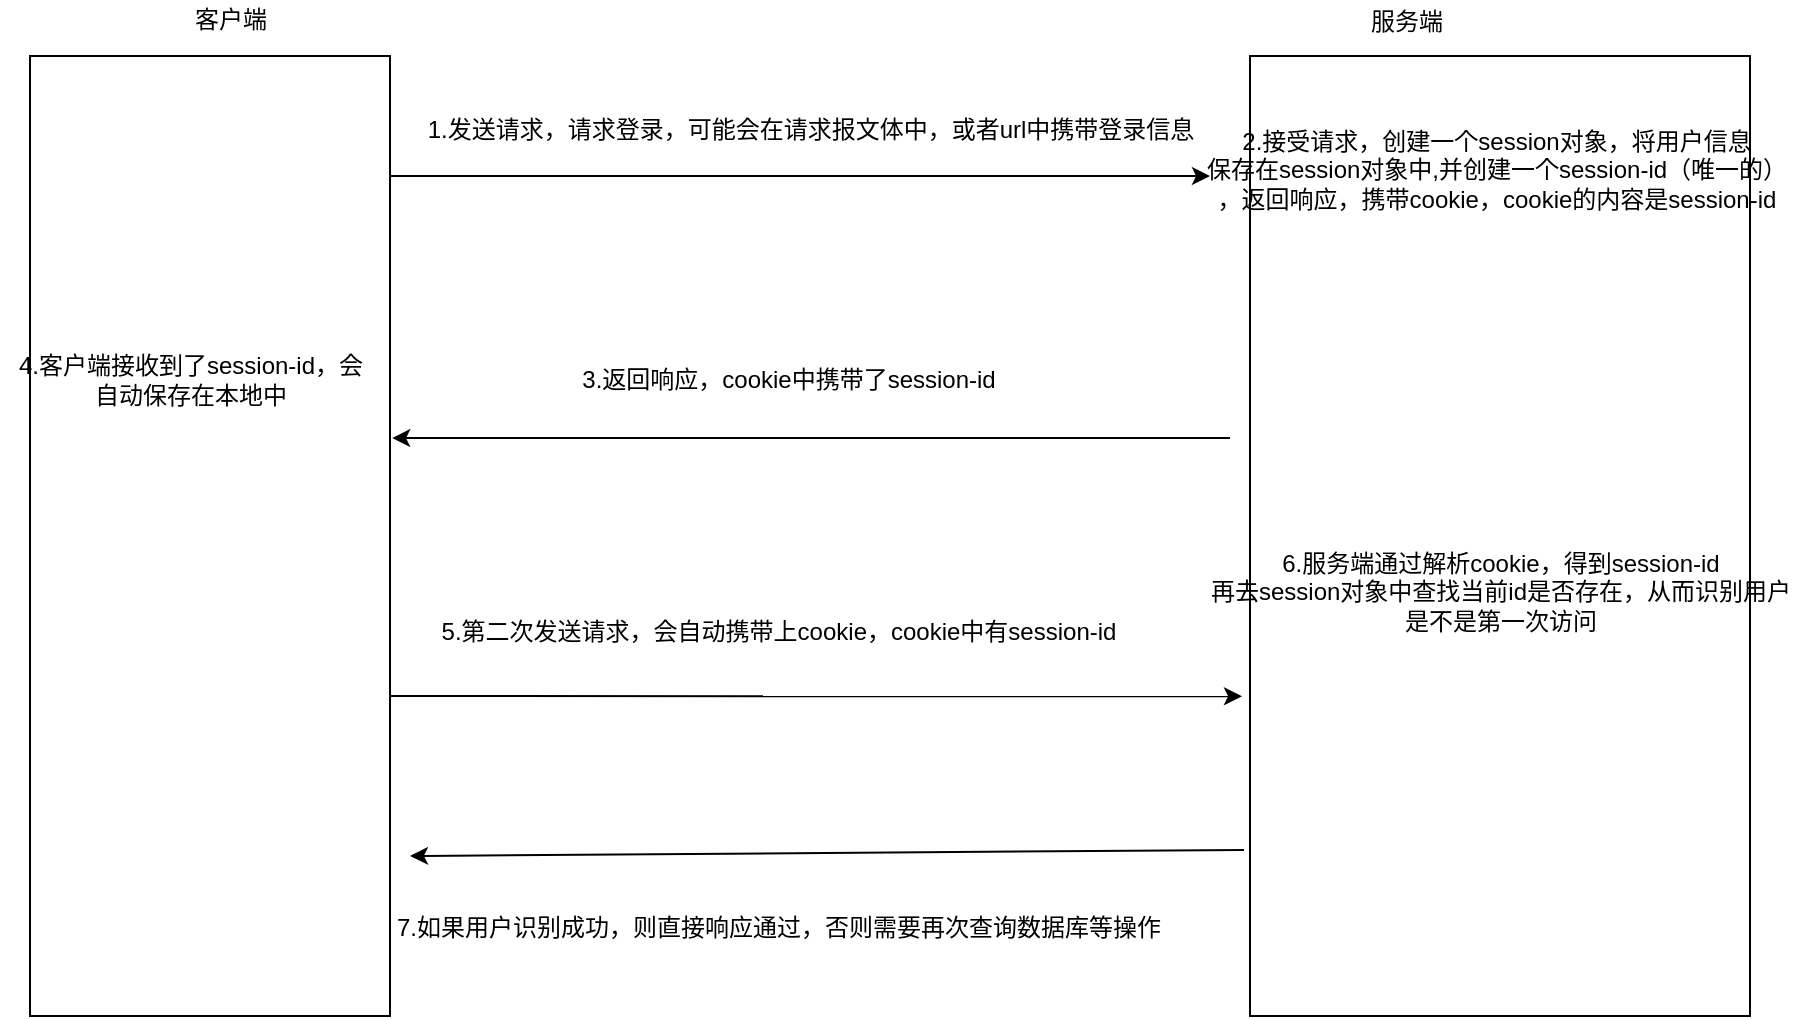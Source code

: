 <mxfile version="13.1.3">
    <diagram id="6hGFLwfOUW9BJ-s0fimq" name="Page-1">
        <mxGraphModel dx="976" dy="512" grid="1" gridSize="10" guides="1" tooltips="1" connect="1" arrows="1" fold="1" page="1" pageScale="1" pageWidth="827" pageHeight="1169" math="0" shadow="0">
            <root>
                <mxCell id="0"/>
                <mxCell id="1" parent="0"/>
                <mxCell id="2" value="" style="rounded=0;whiteSpace=wrap;html=1;" vertex="1" parent="1">
                    <mxGeometry x="90" y="70" width="180" height="480" as="geometry"/>
                </mxCell>
                <mxCell id="3" value="客户端" style="text;html=1;align=center;verticalAlign=middle;resizable=0;points=[];autosize=1;" vertex="1" parent="1">
                    <mxGeometry x="165" y="42" width="50" height="20" as="geometry"/>
                </mxCell>
                <mxCell id="4" value="" style="rounded=0;whiteSpace=wrap;html=1;" vertex="1" parent="1">
                    <mxGeometry x="700" y="70" width="250" height="480" as="geometry"/>
                </mxCell>
                <mxCell id="5" value="服务端" style="text;html=1;align=center;verticalAlign=middle;resizable=0;points=[];autosize=1;" vertex="1" parent="1">
                    <mxGeometry x="753" y="43" width="50" height="20" as="geometry"/>
                </mxCell>
                <mxCell id="6" value="" style="endArrow=classic;html=1;" edge="1" parent="1">
                    <mxGeometry width="50" height="50" relative="1" as="geometry">
                        <mxPoint x="270" y="130" as="sourcePoint"/>
                        <mxPoint x="680" y="130" as="targetPoint"/>
                    </mxGeometry>
                </mxCell>
                <mxCell id="7" value="1.发送请求，请求登录，可能会在请求报文体中，或者url中携带登录信息" style="text;html=1;align=center;verticalAlign=middle;resizable=0;points=[];autosize=1;" vertex="1" parent="1">
                    <mxGeometry x="280" y="97" width="400" height="20" as="geometry"/>
                </mxCell>
                <mxCell id="8" value="2.接受请求，创建一个session对象，将用户信息&lt;br&gt;保存在session对象中,并创建一个session-id（唯一的）&lt;br&gt;，返回响应，携带cookie，cookie的内容是session-id" style="text;html=1;align=center;verticalAlign=middle;resizable=0;points=[];autosize=1;" vertex="1" parent="1">
                    <mxGeometry x="668" y="102" width="310" height="50" as="geometry"/>
                </mxCell>
                <mxCell id="9" value="" style="endArrow=classic;html=1;entryX=1.006;entryY=0.398;entryDx=0;entryDy=0;entryPerimeter=0;" edge="1" parent="1" target="2">
                    <mxGeometry width="50" height="50" relative="1" as="geometry">
                        <mxPoint x="690" y="261" as="sourcePoint"/>
                        <mxPoint x="680" y="210" as="targetPoint"/>
                    </mxGeometry>
                </mxCell>
                <mxCell id="10" value="3.返回响应，cookie中携带了session-id" style="text;html=1;align=center;verticalAlign=middle;resizable=0;points=[];autosize=1;" vertex="1" parent="1">
                    <mxGeometry x="359" y="222" width="220" height="20" as="geometry"/>
                </mxCell>
                <mxCell id="11" value="4.客户端接收到了session-id，会&lt;br&gt;自动保存在本地中" style="text;html=1;align=center;verticalAlign=middle;resizable=0;points=[];autosize=1;" vertex="1" parent="1">
                    <mxGeometry x="75" y="217" width="190" height="30" as="geometry"/>
                </mxCell>
                <mxCell id="12" value="" style="endArrow=classic;html=1;entryX=-0.016;entryY=0.667;entryDx=0;entryDy=0;entryPerimeter=0;" edge="1" parent="1" target="4">
                    <mxGeometry width="50" height="50" relative="1" as="geometry">
                        <mxPoint x="270" y="390" as="sourcePoint"/>
                        <mxPoint x="320" y="340" as="targetPoint"/>
                    </mxGeometry>
                </mxCell>
                <mxCell id="13" value="5.第二次发送请求，会自动携带上cookie，cookie中有session-id" style="text;html=1;align=center;verticalAlign=middle;resizable=0;points=[];autosize=1;" vertex="1" parent="1">
                    <mxGeometry x="289" y="348" width="350" height="20" as="geometry"/>
                </mxCell>
                <mxCell id="14" value="6.服务端通过解析cookie，得到session-id&lt;br&gt;再去session对象中查找当前id是否存在，从而识别用户&lt;br&gt;是不是第一次访问" style="text;html=1;align=center;verticalAlign=middle;resizable=0;points=[];autosize=1;" vertex="1" parent="1">
                    <mxGeometry x="670" y="313" width="310" height="50" as="geometry"/>
                </mxCell>
                <mxCell id="15" value="" style="endArrow=classic;html=1;exitX=-0.012;exitY=0.827;exitDx=0;exitDy=0;exitPerimeter=0;" edge="1" parent="1" source="4">
                    <mxGeometry width="50" height="50" relative="1" as="geometry">
                        <mxPoint x="650" y="470" as="sourcePoint"/>
                        <mxPoint x="280" y="470" as="targetPoint"/>
                    </mxGeometry>
                </mxCell>
                <mxCell id="16" value="7.如果用户识别成功，则直接响应通过，否则需要再次查询数据库等操作" style="text;html=1;align=center;verticalAlign=middle;resizable=0;points=[];autosize=1;" vertex="1" parent="1">
                    <mxGeometry x="264" y="496" width="400" height="20" as="geometry"/>
                </mxCell>
            </root>
        </mxGraphModel>
    </diagram>
</mxfile>